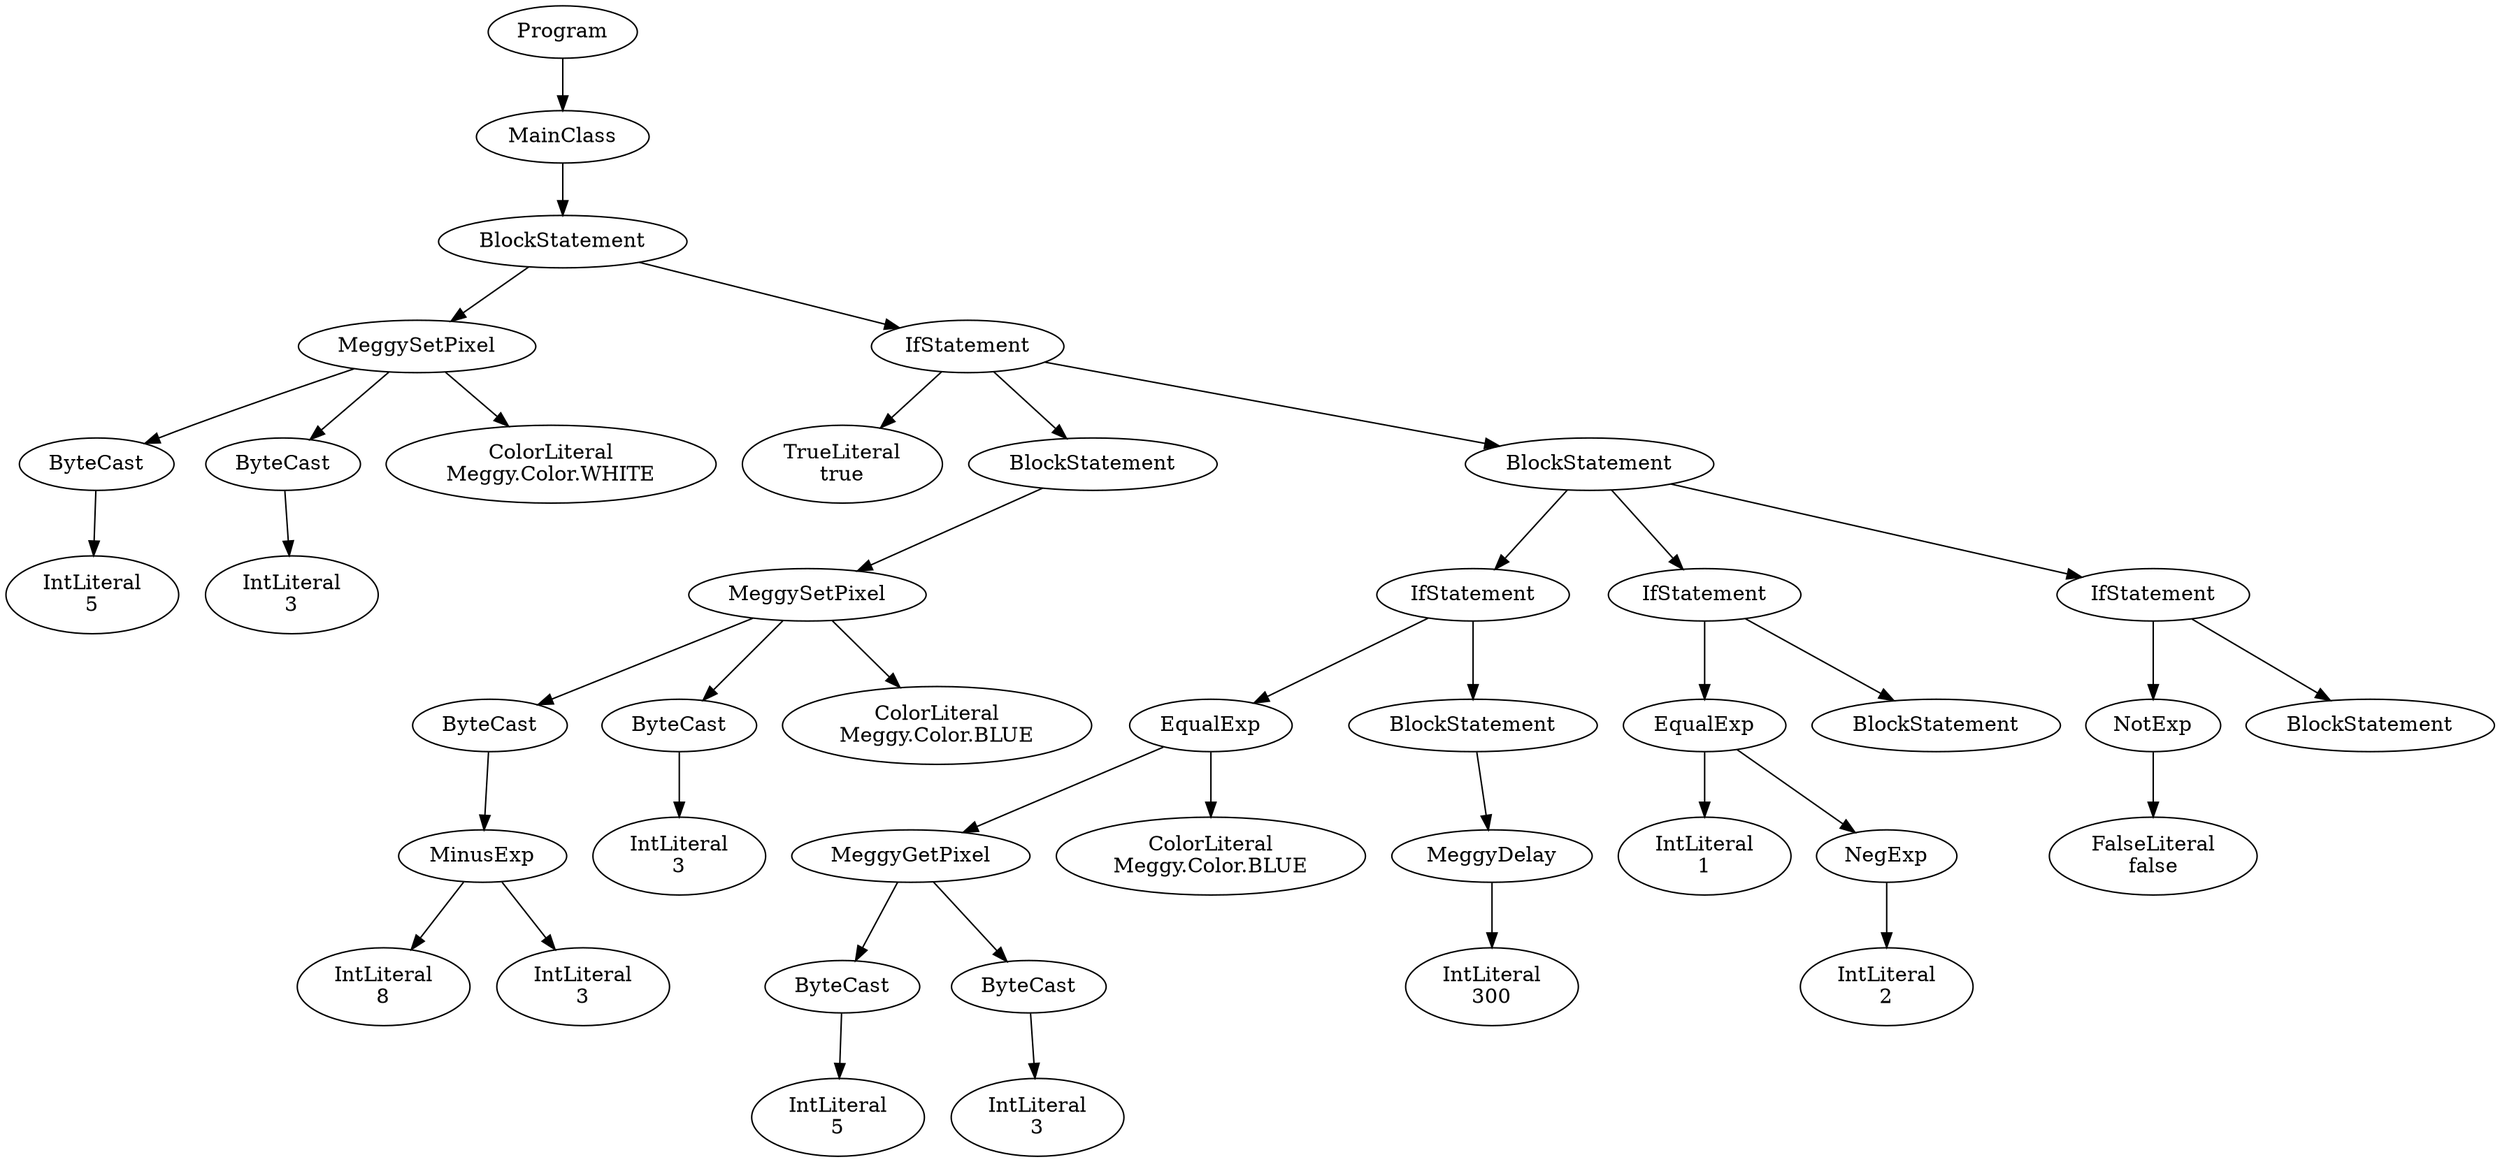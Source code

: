 digraph ASTGraph {
0 [ label="Program" ];
1 [ label="MainClass" ];
0 -> 1
2 [ label="BlockStatement" ];
1 -> 2
3 [ label="MeggySetPixel" ];
2 -> 3
4 [ label="ByteCast" ];
3 -> 4
5 [ label="IntLiteral\n5" ];
4 -> 5
6 [ label="ByteCast" ];
3 -> 6
7 [ label="IntLiteral\n3" ];
6 -> 7
8 [ label="ColorLiteral\nMeggy.Color.WHITE" ];
3 -> 8
9 [ label="IfStatement" ];
2 -> 9
10 [ label="TrueLiteral\ntrue" ];
9 -> 10
11 [ label="BlockStatement" ];
9 -> 11
12 [ label="MeggySetPixel" ];
11 -> 12
13 [ label="ByteCast" ];
12 -> 13
14 [ label="MinusExp" ];
13 -> 14
15 [ label="IntLiteral\n8" ];
14 -> 15
16 [ label="IntLiteral\n3" ];
14 -> 16
17 [ label="ByteCast" ];
12 -> 17
18 [ label="IntLiteral\n3" ];
17 -> 18
19 [ label="ColorLiteral\nMeggy.Color.BLUE" ];
12 -> 19
20 [ label="BlockStatement" ];
9 -> 20
21 [ label="IfStatement" ];
20 -> 21
22 [ label="EqualExp" ];
21 -> 22
23 [ label="MeggyGetPixel" ];
22 -> 23
24 [ label="ByteCast" ];
23 -> 24
25 [ label="IntLiteral\n5" ];
24 -> 25
26 [ label="ByteCast" ];
23 -> 26
27 [ label="IntLiteral\n3" ];
26 -> 27
28 [ label="ColorLiteral\nMeggy.Color.BLUE" ];
22 -> 28
29 [ label="BlockStatement" ];
21 -> 29
30 [ label="MeggyDelay" ];
29 -> 30
31 [ label="IntLiteral\n300" ];
30 -> 31
32 [ label="IfStatement" ];
20 -> 32
33 [ label="EqualExp" ];
32 -> 33
34 [ label="IntLiteral\n1" ];
33 -> 34
35 [ label="NegExp" ];
33 -> 35
36 [ label="IntLiteral\n2" ];
35 -> 36
37 [ label="BlockStatement" ];
32 -> 37
38 [ label="IfStatement" ];
20 -> 38
39 [ label="NotExp" ];
38 -> 39
40 [ label="FalseLiteral\nfalse" ];
39 -> 40
41 [ label="BlockStatement" ];
38 -> 41
}
